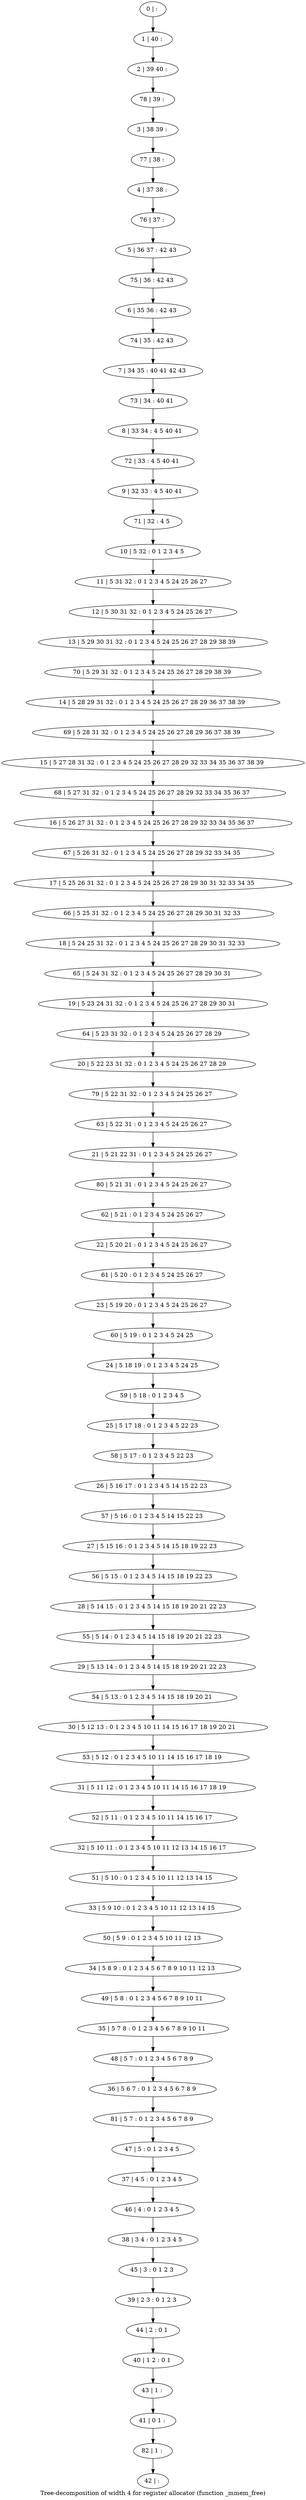 digraph G {
graph [label="Tree-decomposition of width 4 for register allocator (function _mmem_free)"]
0[label="0 | : "];
1[label="1 | 40 : "];
2[label="2 | 39 40 : "];
3[label="3 | 38 39 : "];
4[label="4 | 37 38 : "];
5[label="5 | 36 37 : 42 43 "];
6[label="6 | 35 36 : 42 43 "];
7[label="7 | 34 35 : 40 41 42 43 "];
8[label="8 | 33 34 : 4 5 40 41 "];
9[label="9 | 32 33 : 4 5 40 41 "];
10[label="10 | 5 32 : 0 1 2 3 4 5 "];
11[label="11 | 5 31 32 : 0 1 2 3 4 5 24 25 26 27 "];
12[label="12 | 5 30 31 32 : 0 1 2 3 4 5 24 25 26 27 "];
13[label="13 | 5 29 30 31 32 : 0 1 2 3 4 5 24 25 26 27 28 29 38 39 "];
14[label="14 | 5 28 29 31 32 : 0 1 2 3 4 5 24 25 26 27 28 29 36 37 38 39 "];
15[label="15 | 5 27 28 31 32 : 0 1 2 3 4 5 24 25 26 27 28 29 32 33 34 35 36 37 38 39 "];
16[label="16 | 5 26 27 31 32 : 0 1 2 3 4 5 24 25 26 27 28 29 32 33 34 35 36 37 "];
17[label="17 | 5 25 26 31 32 : 0 1 2 3 4 5 24 25 26 27 28 29 30 31 32 33 34 35 "];
18[label="18 | 5 24 25 31 32 : 0 1 2 3 4 5 24 25 26 27 28 29 30 31 32 33 "];
19[label="19 | 5 23 24 31 32 : 0 1 2 3 4 5 24 25 26 27 28 29 30 31 "];
20[label="20 | 5 22 23 31 32 : 0 1 2 3 4 5 24 25 26 27 28 29 "];
21[label="21 | 5 21 22 31 : 0 1 2 3 4 5 24 25 26 27 "];
22[label="22 | 5 20 21 : 0 1 2 3 4 5 24 25 26 27 "];
23[label="23 | 5 19 20 : 0 1 2 3 4 5 24 25 26 27 "];
24[label="24 | 5 18 19 : 0 1 2 3 4 5 24 25 "];
25[label="25 | 5 17 18 : 0 1 2 3 4 5 22 23 "];
26[label="26 | 5 16 17 : 0 1 2 3 4 5 14 15 22 23 "];
27[label="27 | 5 15 16 : 0 1 2 3 4 5 14 15 18 19 22 23 "];
28[label="28 | 5 14 15 : 0 1 2 3 4 5 14 15 18 19 20 21 22 23 "];
29[label="29 | 5 13 14 : 0 1 2 3 4 5 14 15 18 19 20 21 22 23 "];
30[label="30 | 5 12 13 : 0 1 2 3 4 5 10 11 14 15 16 17 18 19 20 21 "];
31[label="31 | 5 11 12 : 0 1 2 3 4 5 10 11 14 15 16 17 18 19 "];
32[label="32 | 5 10 11 : 0 1 2 3 4 5 10 11 12 13 14 15 16 17 "];
33[label="33 | 5 9 10 : 0 1 2 3 4 5 10 11 12 13 14 15 "];
34[label="34 | 5 8 9 : 0 1 2 3 4 5 6 7 8 9 10 11 12 13 "];
35[label="35 | 5 7 8 : 0 1 2 3 4 5 6 7 8 9 10 11 "];
36[label="36 | 5 6 7 : 0 1 2 3 4 5 6 7 8 9 "];
37[label="37 | 4 5 : 0 1 2 3 4 5 "];
38[label="38 | 3 4 : 0 1 2 3 4 5 "];
39[label="39 | 2 3 : 0 1 2 3 "];
40[label="40 | 1 2 : 0 1 "];
41[label="41 | 0 1 : "];
42[label="42 | : "];
43[label="43 | 1 : "];
44[label="44 | 2 : 0 1 "];
45[label="45 | 3 : 0 1 2 3 "];
46[label="46 | 4 : 0 1 2 3 4 5 "];
47[label="47 | 5 : 0 1 2 3 4 5 "];
48[label="48 | 5 7 : 0 1 2 3 4 5 6 7 8 9 "];
49[label="49 | 5 8 : 0 1 2 3 4 5 6 7 8 9 10 11 "];
50[label="50 | 5 9 : 0 1 2 3 4 5 10 11 12 13 "];
51[label="51 | 5 10 : 0 1 2 3 4 5 10 11 12 13 14 15 "];
52[label="52 | 5 11 : 0 1 2 3 4 5 10 11 14 15 16 17 "];
53[label="53 | 5 12 : 0 1 2 3 4 5 10 11 14 15 16 17 18 19 "];
54[label="54 | 5 13 : 0 1 2 3 4 5 14 15 18 19 20 21 "];
55[label="55 | 5 14 : 0 1 2 3 4 5 14 15 18 19 20 21 22 23 "];
56[label="56 | 5 15 : 0 1 2 3 4 5 14 15 18 19 22 23 "];
57[label="57 | 5 16 : 0 1 2 3 4 5 14 15 22 23 "];
58[label="58 | 5 17 : 0 1 2 3 4 5 22 23 "];
59[label="59 | 5 18 : 0 1 2 3 4 5 "];
60[label="60 | 5 19 : 0 1 2 3 4 5 24 25 "];
61[label="61 | 5 20 : 0 1 2 3 4 5 24 25 26 27 "];
62[label="62 | 5 21 : 0 1 2 3 4 5 24 25 26 27 "];
63[label="63 | 5 22 31 : 0 1 2 3 4 5 24 25 26 27 "];
64[label="64 | 5 23 31 32 : 0 1 2 3 4 5 24 25 26 27 28 29 "];
65[label="65 | 5 24 31 32 : 0 1 2 3 4 5 24 25 26 27 28 29 30 31 "];
66[label="66 | 5 25 31 32 : 0 1 2 3 4 5 24 25 26 27 28 29 30 31 32 33 "];
67[label="67 | 5 26 31 32 : 0 1 2 3 4 5 24 25 26 27 28 29 32 33 34 35 "];
68[label="68 | 5 27 31 32 : 0 1 2 3 4 5 24 25 26 27 28 29 32 33 34 35 36 37 "];
69[label="69 | 5 28 31 32 : 0 1 2 3 4 5 24 25 26 27 28 29 36 37 38 39 "];
70[label="70 | 5 29 31 32 : 0 1 2 3 4 5 24 25 26 27 28 29 38 39 "];
71[label="71 | 32 : 4 5 "];
72[label="72 | 33 : 4 5 40 41 "];
73[label="73 | 34 : 40 41 "];
74[label="74 | 35 : 42 43 "];
75[label="75 | 36 : 42 43 "];
76[label="76 | 37 : "];
77[label="77 | 38 : "];
78[label="78 | 39 : "];
79[label="79 | 5 22 31 32 : 0 1 2 3 4 5 24 25 26 27 "];
80[label="80 | 5 21 31 : 0 1 2 3 4 5 24 25 26 27 "];
81[label="81 | 5 7 : 0 1 2 3 4 5 6 7 8 9 "];
82[label="82 | 1 : "];
0->1 ;
1->2 ;
10->11 ;
11->12 ;
12->13 ;
43->41 ;
40->43 ;
44->40 ;
39->44 ;
45->39 ;
38->45 ;
46->38 ;
37->46 ;
47->37 ;
48->36 ;
35->48 ;
49->35 ;
34->49 ;
50->34 ;
33->50 ;
51->33 ;
32->51 ;
52->32 ;
31->52 ;
53->31 ;
30->53 ;
54->30 ;
29->54 ;
55->29 ;
28->55 ;
56->28 ;
27->56 ;
57->27 ;
26->57 ;
58->26 ;
25->58 ;
59->25 ;
24->59 ;
60->24 ;
23->60 ;
61->23 ;
22->61 ;
62->22 ;
63->21 ;
64->20 ;
19->64 ;
65->19 ;
18->65 ;
66->18 ;
17->66 ;
67->17 ;
16->67 ;
68->16 ;
15->68 ;
69->15 ;
14->69 ;
70->14 ;
13->70 ;
71->10 ;
9->71 ;
72->9 ;
8->72 ;
73->8 ;
7->73 ;
74->7 ;
6->74 ;
75->6 ;
5->75 ;
76->5 ;
4->76 ;
77->4 ;
3->77 ;
78->3 ;
2->78 ;
79->63 ;
20->79 ;
80->62 ;
21->80 ;
81->47 ;
36->81 ;
82->42 ;
41->82 ;
}
